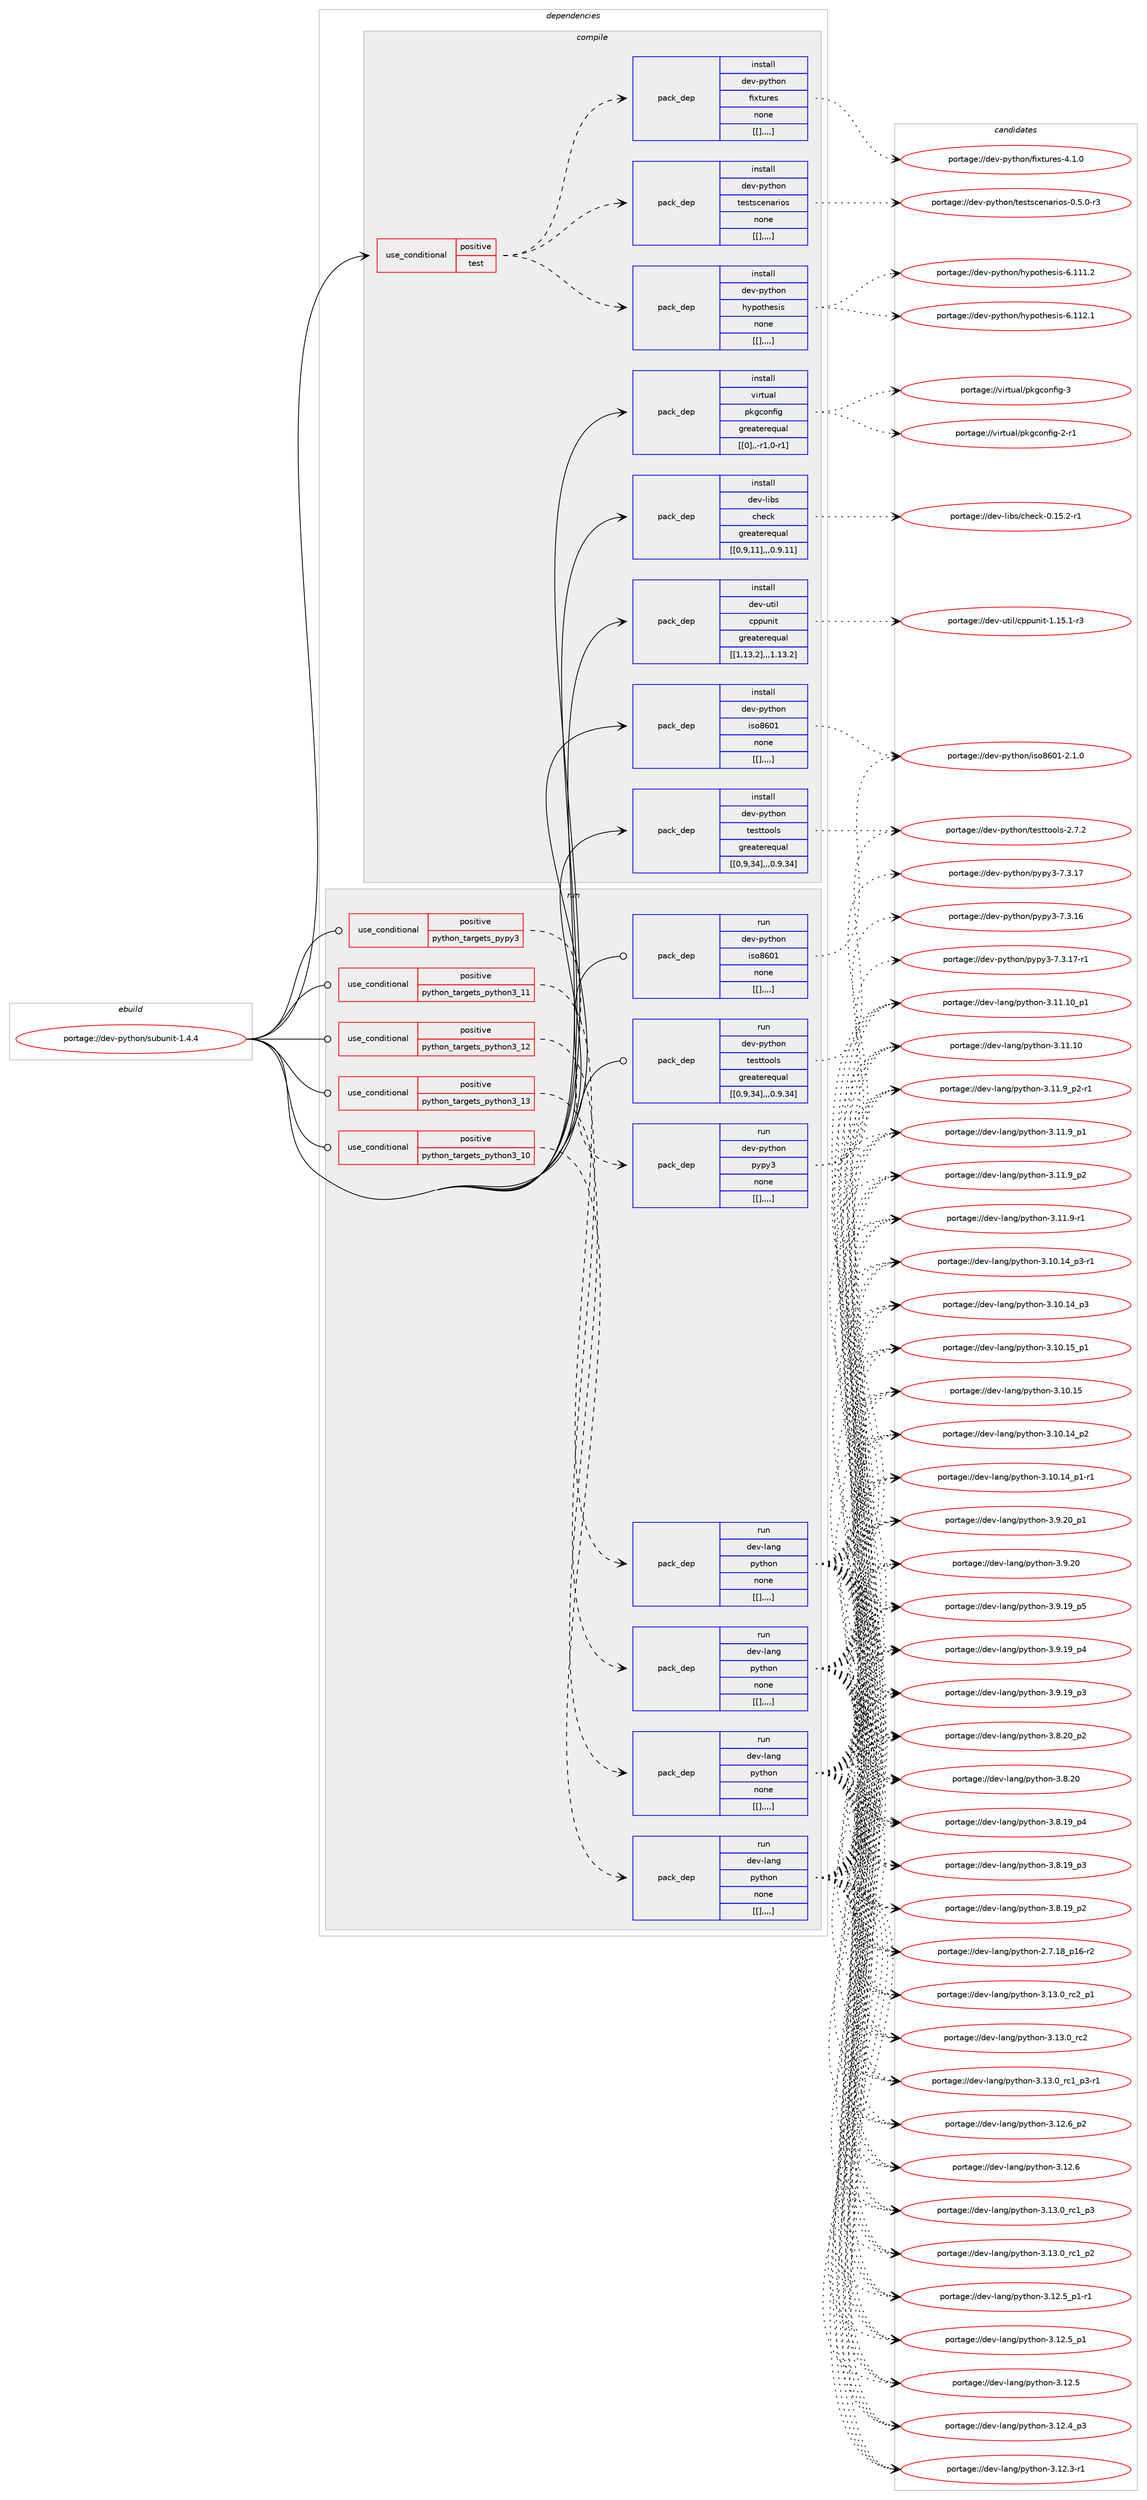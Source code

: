 digraph prolog {

# *************
# Graph options
# *************

newrank=true;
concentrate=true;
compound=true;
graph [rankdir=LR,fontname=Helvetica,fontsize=10,ranksep=1.5];#, ranksep=2.5, nodesep=0.2];
edge  [arrowhead=vee];
node  [fontname=Helvetica,fontsize=10];

# **********
# The ebuild
# **********

subgraph cluster_leftcol {
color=gray;
label=<<i>ebuild</i>>;
id [label="portage://dev-python/subunit-1.4.4", color=red, width=4, href="../dev-python/subunit-1.4.4.svg"];
}

# ****************
# The dependencies
# ****************

subgraph cluster_midcol {
color=gray;
label=<<i>dependencies</i>>;
subgraph cluster_compile {
fillcolor="#eeeeee";
style=filled;
label=<<i>compile</i>>;
subgraph cond41923 {
dependency168283 [label=<<TABLE BORDER="0" CELLBORDER="1" CELLSPACING="0" CELLPADDING="4"><TR><TD ROWSPAN="3" CELLPADDING="10">use_conditional</TD></TR><TR><TD>positive</TD></TR><TR><TD>test</TD></TR></TABLE>>, shape=none, color=red];
subgraph pack125102 {
dependency168284 [label=<<TABLE BORDER="0" CELLBORDER="1" CELLSPACING="0" CELLPADDING="4" WIDTH="220"><TR><TD ROWSPAN="6" CELLPADDING="30">pack_dep</TD></TR><TR><TD WIDTH="110">install</TD></TR><TR><TD>dev-python</TD></TR><TR><TD>fixtures</TD></TR><TR><TD>none</TD></TR><TR><TD>[[],,,,]</TD></TR></TABLE>>, shape=none, color=blue];
}
dependency168283:e -> dependency168284:w [weight=20,style="dashed",arrowhead="vee"];
subgraph pack125103 {
dependency168285 [label=<<TABLE BORDER="0" CELLBORDER="1" CELLSPACING="0" CELLPADDING="4" WIDTH="220"><TR><TD ROWSPAN="6" CELLPADDING="30">pack_dep</TD></TR><TR><TD WIDTH="110">install</TD></TR><TR><TD>dev-python</TD></TR><TR><TD>hypothesis</TD></TR><TR><TD>none</TD></TR><TR><TD>[[],,,,]</TD></TR></TABLE>>, shape=none, color=blue];
}
dependency168283:e -> dependency168285:w [weight=20,style="dashed",arrowhead="vee"];
subgraph pack125104 {
dependency168286 [label=<<TABLE BORDER="0" CELLBORDER="1" CELLSPACING="0" CELLPADDING="4" WIDTH="220"><TR><TD ROWSPAN="6" CELLPADDING="30">pack_dep</TD></TR><TR><TD WIDTH="110">install</TD></TR><TR><TD>dev-python</TD></TR><TR><TD>testscenarios</TD></TR><TR><TD>none</TD></TR><TR><TD>[[],,,,]</TD></TR></TABLE>>, shape=none, color=blue];
}
dependency168283:e -> dependency168286:w [weight=20,style="dashed",arrowhead="vee"];
}
id:e -> dependency168283:w [weight=20,style="solid",arrowhead="vee"];
subgraph pack125105 {
dependency168287 [label=<<TABLE BORDER="0" CELLBORDER="1" CELLSPACING="0" CELLPADDING="4" WIDTH="220"><TR><TD ROWSPAN="6" CELLPADDING="30">pack_dep</TD></TR><TR><TD WIDTH="110">install</TD></TR><TR><TD>dev-libs</TD></TR><TR><TD>check</TD></TR><TR><TD>greaterequal</TD></TR><TR><TD>[[0,9,11],,,0.9.11]</TD></TR></TABLE>>, shape=none, color=blue];
}
id:e -> dependency168287:w [weight=20,style="solid",arrowhead="vee"];
subgraph pack125106 {
dependency168288 [label=<<TABLE BORDER="0" CELLBORDER="1" CELLSPACING="0" CELLPADDING="4" WIDTH="220"><TR><TD ROWSPAN="6" CELLPADDING="30">pack_dep</TD></TR><TR><TD WIDTH="110">install</TD></TR><TR><TD>dev-python</TD></TR><TR><TD>iso8601</TD></TR><TR><TD>none</TD></TR><TR><TD>[[],,,,]</TD></TR></TABLE>>, shape=none, color=blue];
}
id:e -> dependency168288:w [weight=20,style="solid",arrowhead="vee"];
subgraph pack125107 {
dependency168289 [label=<<TABLE BORDER="0" CELLBORDER="1" CELLSPACING="0" CELLPADDING="4" WIDTH="220"><TR><TD ROWSPAN="6" CELLPADDING="30">pack_dep</TD></TR><TR><TD WIDTH="110">install</TD></TR><TR><TD>dev-python</TD></TR><TR><TD>testtools</TD></TR><TR><TD>greaterequal</TD></TR><TR><TD>[[0,9,34],,,0.9.34]</TD></TR></TABLE>>, shape=none, color=blue];
}
id:e -> dependency168289:w [weight=20,style="solid",arrowhead="vee"];
subgraph pack125108 {
dependency168290 [label=<<TABLE BORDER="0" CELLBORDER="1" CELLSPACING="0" CELLPADDING="4" WIDTH="220"><TR><TD ROWSPAN="6" CELLPADDING="30">pack_dep</TD></TR><TR><TD WIDTH="110">install</TD></TR><TR><TD>dev-util</TD></TR><TR><TD>cppunit</TD></TR><TR><TD>greaterequal</TD></TR><TR><TD>[[1,13,2],,,1.13.2]</TD></TR></TABLE>>, shape=none, color=blue];
}
id:e -> dependency168290:w [weight=20,style="solid",arrowhead="vee"];
subgraph pack125109 {
dependency168291 [label=<<TABLE BORDER="0" CELLBORDER="1" CELLSPACING="0" CELLPADDING="4" WIDTH="220"><TR><TD ROWSPAN="6" CELLPADDING="30">pack_dep</TD></TR><TR><TD WIDTH="110">install</TD></TR><TR><TD>virtual</TD></TR><TR><TD>pkgconfig</TD></TR><TR><TD>greaterequal</TD></TR><TR><TD>[[0],,-r1,0-r1]</TD></TR></TABLE>>, shape=none, color=blue];
}
id:e -> dependency168291:w [weight=20,style="solid",arrowhead="vee"];
}
subgraph cluster_compileandrun {
fillcolor="#eeeeee";
style=filled;
label=<<i>compile and run</i>>;
}
subgraph cluster_run {
fillcolor="#eeeeee";
style=filled;
label=<<i>run</i>>;
subgraph cond41924 {
dependency168292 [label=<<TABLE BORDER="0" CELLBORDER="1" CELLSPACING="0" CELLPADDING="4"><TR><TD ROWSPAN="3" CELLPADDING="10">use_conditional</TD></TR><TR><TD>positive</TD></TR><TR><TD>python_targets_pypy3</TD></TR></TABLE>>, shape=none, color=red];
subgraph pack125110 {
dependency168293 [label=<<TABLE BORDER="0" CELLBORDER="1" CELLSPACING="0" CELLPADDING="4" WIDTH="220"><TR><TD ROWSPAN="6" CELLPADDING="30">pack_dep</TD></TR><TR><TD WIDTH="110">run</TD></TR><TR><TD>dev-python</TD></TR><TR><TD>pypy3</TD></TR><TR><TD>none</TD></TR><TR><TD>[[],,,,]</TD></TR></TABLE>>, shape=none, color=blue];
}
dependency168292:e -> dependency168293:w [weight=20,style="dashed",arrowhead="vee"];
}
id:e -> dependency168292:w [weight=20,style="solid",arrowhead="odot"];
subgraph cond41925 {
dependency168294 [label=<<TABLE BORDER="0" CELLBORDER="1" CELLSPACING="0" CELLPADDING="4"><TR><TD ROWSPAN="3" CELLPADDING="10">use_conditional</TD></TR><TR><TD>positive</TD></TR><TR><TD>python_targets_python3_10</TD></TR></TABLE>>, shape=none, color=red];
subgraph pack125111 {
dependency168295 [label=<<TABLE BORDER="0" CELLBORDER="1" CELLSPACING="0" CELLPADDING="4" WIDTH="220"><TR><TD ROWSPAN="6" CELLPADDING="30">pack_dep</TD></TR><TR><TD WIDTH="110">run</TD></TR><TR><TD>dev-lang</TD></TR><TR><TD>python</TD></TR><TR><TD>none</TD></TR><TR><TD>[[],,,,]</TD></TR></TABLE>>, shape=none, color=blue];
}
dependency168294:e -> dependency168295:w [weight=20,style="dashed",arrowhead="vee"];
}
id:e -> dependency168294:w [weight=20,style="solid",arrowhead="odot"];
subgraph cond41926 {
dependency168296 [label=<<TABLE BORDER="0" CELLBORDER="1" CELLSPACING="0" CELLPADDING="4"><TR><TD ROWSPAN="3" CELLPADDING="10">use_conditional</TD></TR><TR><TD>positive</TD></TR><TR><TD>python_targets_python3_11</TD></TR></TABLE>>, shape=none, color=red];
subgraph pack125112 {
dependency168297 [label=<<TABLE BORDER="0" CELLBORDER="1" CELLSPACING="0" CELLPADDING="4" WIDTH="220"><TR><TD ROWSPAN="6" CELLPADDING="30">pack_dep</TD></TR><TR><TD WIDTH="110">run</TD></TR><TR><TD>dev-lang</TD></TR><TR><TD>python</TD></TR><TR><TD>none</TD></TR><TR><TD>[[],,,,]</TD></TR></TABLE>>, shape=none, color=blue];
}
dependency168296:e -> dependency168297:w [weight=20,style="dashed",arrowhead="vee"];
}
id:e -> dependency168296:w [weight=20,style="solid",arrowhead="odot"];
subgraph cond41927 {
dependency168298 [label=<<TABLE BORDER="0" CELLBORDER="1" CELLSPACING="0" CELLPADDING="4"><TR><TD ROWSPAN="3" CELLPADDING="10">use_conditional</TD></TR><TR><TD>positive</TD></TR><TR><TD>python_targets_python3_12</TD></TR></TABLE>>, shape=none, color=red];
subgraph pack125113 {
dependency168299 [label=<<TABLE BORDER="0" CELLBORDER="1" CELLSPACING="0" CELLPADDING="4" WIDTH="220"><TR><TD ROWSPAN="6" CELLPADDING="30">pack_dep</TD></TR><TR><TD WIDTH="110">run</TD></TR><TR><TD>dev-lang</TD></TR><TR><TD>python</TD></TR><TR><TD>none</TD></TR><TR><TD>[[],,,,]</TD></TR></TABLE>>, shape=none, color=blue];
}
dependency168298:e -> dependency168299:w [weight=20,style="dashed",arrowhead="vee"];
}
id:e -> dependency168298:w [weight=20,style="solid",arrowhead="odot"];
subgraph cond41928 {
dependency168300 [label=<<TABLE BORDER="0" CELLBORDER="1" CELLSPACING="0" CELLPADDING="4"><TR><TD ROWSPAN="3" CELLPADDING="10">use_conditional</TD></TR><TR><TD>positive</TD></TR><TR><TD>python_targets_python3_13</TD></TR></TABLE>>, shape=none, color=red];
subgraph pack125114 {
dependency168301 [label=<<TABLE BORDER="0" CELLBORDER="1" CELLSPACING="0" CELLPADDING="4" WIDTH="220"><TR><TD ROWSPAN="6" CELLPADDING="30">pack_dep</TD></TR><TR><TD WIDTH="110">run</TD></TR><TR><TD>dev-lang</TD></TR><TR><TD>python</TD></TR><TR><TD>none</TD></TR><TR><TD>[[],,,,]</TD></TR></TABLE>>, shape=none, color=blue];
}
dependency168300:e -> dependency168301:w [weight=20,style="dashed",arrowhead="vee"];
}
id:e -> dependency168300:w [weight=20,style="solid",arrowhead="odot"];
subgraph pack125115 {
dependency168302 [label=<<TABLE BORDER="0" CELLBORDER="1" CELLSPACING="0" CELLPADDING="4" WIDTH="220"><TR><TD ROWSPAN="6" CELLPADDING="30">pack_dep</TD></TR><TR><TD WIDTH="110">run</TD></TR><TR><TD>dev-python</TD></TR><TR><TD>iso8601</TD></TR><TR><TD>none</TD></TR><TR><TD>[[],,,,]</TD></TR></TABLE>>, shape=none, color=blue];
}
id:e -> dependency168302:w [weight=20,style="solid",arrowhead="odot"];
subgraph pack125116 {
dependency168303 [label=<<TABLE BORDER="0" CELLBORDER="1" CELLSPACING="0" CELLPADDING="4" WIDTH="220"><TR><TD ROWSPAN="6" CELLPADDING="30">pack_dep</TD></TR><TR><TD WIDTH="110">run</TD></TR><TR><TD>dev-python</TD></TR><TR><TD>testtools</TD></TR><TR><TD>greaterequal</TD></TR><TR><TD>[[0,9,34],,,0.9.34]</TD></TR></TABLE>>, shape=none, color=blue];
}
id:e -> dependency168303:w [weight=20,style="solid",arrowhead="odot"];
}
}

# **************
# The candidates
# **************

subgraph cluster_choices {
rank=same;
color=gray;
label=<<i>candidates</i>>;

subgraph choice125102 {
color=black;
nodesep=1;
choice1001011184511212111610411111047102105120116117114101115455246494648 [label="portage://dev-python/fixtures-4.1.0", color=red, width=4,href="../dev-python/fixtures-4.1.0.svg"];
dependency168284:e -> choice1001011184511212111610411111047102105120116117114101115455246494648:w [style=dotted,weight="100"];
}
subgraph choice125103 {
color=black;
nodesep=1;
choice10010111845112121116104111110471041211121111161041011151051154554464949504649 [label="portage://dev-python/hypothesis-6.112.1", color=red, width=4,href="../dev-python/hypothesis-6.112.1.svg"];
choice10010111845112121116104111110471041211121111161041011151051154554464949494650 [label="portage://dev-python/hypothesis-6.111.2", color=red, width=4,href="../dev-python/hypothesis-6.111.2.svg"];
dependency168285:e -> choice10010111845112121116104111110471041211121111161041011151051154554464949504649:w [style=dotted,weight="100"];
dependency168285:e -> choice10010111845112121116104111110471041211121111161041011151051154554464949494650:w [style=dotted,weight="100"];
}
subgraph choice125104 {
color=black;
nodesep=1;
choice100101118451121211161041111104711610111511611599101110971141051111154548465346484511451 [label="portage://dev-python/testscenarios-0.5.0-r3", color=red, width=4,href="../dev-python/testscenarios-0.5.0-r3.svg"];
dependency168286:e -> choice100101118451121211161041111104711610111511611599101110971141051111154548465346484511451:w [style=dotted,weight="100"];
}
subgraph choice125105 {
color=black;
nodesep=1;
choice1001011184510810598115479910410199107454846495346504511449 [label="portage://dev-libs/check-0.15.2-r1", color=red, width=4,href="../dev-libs/check-0.15.2-r1.svg"];
dependency168287:e -> choice1001011184510810598115479910410199107454846495346504511449:w [style=dotted,weight="100"];
}
subgraph choice125106 {
color=black;
nodesep=1;
choice100101118451121211161041111104710511511156544849455046494648 [label="portage://dev-python/iso8601-2.1.0", color=red, width=4,href="../dev-python/iso8601-2.1.0.svg"];
dependency168288:e -> choice100101118451121211161041111104710511511156544849455046494648:w [style=dotted,weight="100"];
}
subgraph choice125107 {
color=black;
nodesep=1;
choice1001011184511212111610411111047116101115116116111111108115455046554650 [label="portage://dev-python/testtools-2.7.2", color=red, width=4,href="../dev-python/testtools-2.7.2.svg"];
dependency168289:e -> choice1001011184511212111610411111047116101115116116111111108115455046554650:w [style=dotted,weight="100"];
}
subgraph choice125108 {
color=black;
nodesep=1;
choice100101118451171161051084799112112117110105116454946495346494511451 [label="portage://dev-util/cppunit-1.15.1-r3", color=red, width=4,href="../dev-util/cppunit-1.15.1-r3.svg"];
dependency168290:e -> choice100101118451171161051084799112112117110105116454946495346494511451:w [style=dotted,weight="100"];
}
subgraph choice125109 {
color=black;
nodesep=1;
choice1181051141161179710847112107103991111101021051034551 [label="portage://virtual/pkgconfig-3", color=red, width=4,href="../virtual/pkgconfig-3.svg"];
choice11810511411611797108471121071039911111010210510345504511449 [label="portage://virtual/pkgconfig-2-r1", color=red, width=4,href="../virtual/pkgconfig-2-r1.svg"];
dependency168291:e -> choice1181051141161179710847112107103991111101021051034551:w [style=dotted,weight="100"];
dependency168291:e -> choice11810511411611797108471121071039911111010210510345504511449:w [style=dotted,weight="100"];
}
subgraph choice125110 {
color=black;
nodesep=1;
choice100101118451121211161041111104711212111212151455546514649554511449 [label="portage://dev-python/pypy3-7.3.17-r1", color=red, width=4,href="../dev-python/pypy3-7.3.17-r1.svg"];
choice10010111845112121116104111110471121211121215145554651464955 [label="portage://dev-python/pypy3-7.3.17", color=red, width=4,href="../dev-python/pypy3-7.3.17.svg"];
choice10010111845112121116104111110471121211121215145554651464954 [label="portage://dev-python/pypy3-7.3.16", color=red, width=4,href="../dev-python/pypy3-7.3.16.svg"];
dependency168293:e -> choice100101118451121211161041111104711212111212151455546514649554511449:w [style=dotted,weight="100"];
dependency168293:e -> choice10010111845112121116104111110471121211121215145554651464955:w [style=dotted,weight="100"];
dependency168293:e -> choice10010111845112121116104111110471121211121215145554651464954:w [style=dotted,weight="100"];
}
subgraph choice125111 {
color=black;
nodesep=1;
choice100101118451089711010347112121116104111110455146495146489511499509511249 [label="portage://dev-lang/python-3.13.0_rc2_p1", color=red, width=4,href="../dev-lang/python-3.13.0_rc2_p1.svg"];
choice10010111845108971101034711212111610411111045514649514648951149950 [label="portage://dev-lang/python-3.13.0_rc2", color=red, width=4,href="../dev-lang/python-3.13.0_rc2.svg"];
choice1001011184510897110103471121211161041111104551464951464895114994995112514511449 [label="portage://dev-lang/python-3.13.0_rc1_p3-r1", color=red, width=4,href="../dev-lang/python-3.13.0_rc1_p3-r1.svg"];
choice100101118451089711010347112121116104111110455146495146489511499499511251 [label="portage://dev-lang/python-3.13.0_rc1_p3", color=red, width=4,href="../dev-lang/python-3.13.0_rc1_p3.svg"];
choice100101118451089711010347112121116104111110455146495146489511499499511250 [label="portage://dev-lang/python-3.13.0_rc1_p2", color=red, width=4,href="../dev-lang/python-3.13.0_rc1_p2.svg"];
choice100101118451089711010347112121116104111110455146495046549511250 [label="portage://dev-lang/python-3.12.6_p2", color=red, width=4,href="../dev-lang/python-3.12.6_p2.svg"];
choice10010111845108971101034711212111610411111045514649504654 [label="portage://dev-lang/python-3.12.6", color=red, width=4,href="../dev-lang/python-3.12.6.svg"];
choice1001011184510897110103471121211161041111104551464950465395112494511449 [label="portage://dev-lang/python-3.12.5_p1-r1", color=red, width=4,href="../dev-lang/python-3.12.5_p1-r1.svg"];
choice100101118451089711010347112121116104111110455146495046539511249 [label="portage://dev-lang/python-3.12.5_p1", color=red, width=4,href="../dev-lang/python-3.12.5_p1.svg"];
choice10010111845108971101034711212111610411111045514649504653 [label="portage://dev-lang/python-3.12.5", color=red, width=4,href="../dev-lang/python-3.12.5.svg"];
choice100101118451089711010347112121116104111110455146495046529511251 [label="portage://dev-lang/python-3.12.4_p3", color=red, width=4,href="../dev-lang/python-3.12.4_p3.svg"];
choice100101118451089711010347112121116104111110455146495046514511449 [label="portage://dev-lang/python-3.12.3-r1", color=red, width=4,href="../dev-lang/python-3.12.3-r1.svg"];
choice10010111845108971101034711212111610411111045514649494649489511249 [label="portage://dev-lang/python-3.11.10_p1", color=red, width=4,href="../dev-lang/python-3.11.10_p1.svg"];
choice1001011184510897110103471121211161041111104551464949464948 [label="portage://dev-lang/python-3.11.10", color=red, width=4,href="../dev-lang/python-3.11.10.svg"];
choice1001011184510897110103471121211161041111104551464949465795112504511449 [label="portage://dev-lang/python-3.11.9_p2-r1", color=red, width=4,href="../dev-lang/python-3.11.9_p2-r1.svg"];
choice100101118451089711010347112121116104111110455146494946579511250 [label="portage://dev-lang/python-3.11.9_p2", color=red, width=4,href="../dev-lang/python-3.11.9_p2.svg"];
choice100101118451089711010347112121116104111110455146494946579511249 [label="portage://dev-lang/python-3.11.9_p1", color=red, width=4,href="../dev-lang/python-3.11.9_p1.svg"];
choice100101118451089711010347112121116104111110455146494946574511449 [label="portage://dev-lang/python-3.11.9-r1", color=red, width=4,href="../dev-lang/python-3.11.9-r1.svg"];
choice10010111845108971101034711212111610411111045514649484649539511249 [label="portage://dev-lang/python-3.10.15_p1", color=red, width=4,href="../dev-lang/python-3.10.15_p1.svg"];
choice1001011184510897110103471121211161041111104551464948464953 [label="portage://dev-lang/python-3.10.15", color=red, width=4,href="../dev-lang/python-3.10.15.svg"];
choice100101118451089711010347112121116104111110455146494846495295112514511449 [label="portage://dev-lang/python-3.10.14_p3-r1", color=red, width=4,href="../dev-lang/python-3.10.14_p3-r1.svg"];
choice10010111845108971101034711212111610411111045514649484649529511251 [label="portage://dev-lang/python-3.10.14_p3", color=red, width=4,href="../dev-lang/python-3.10.14_p3.svg"];
choice10010111845108971101034711212111610411111045514649484649529511250 [label="portage://dev-lang/python-3.10.14_p2", color=red, width=4,href="../dev-lang/python-3.10.14_p2.svg"];
choice100101118451089711010347112121116104111110455146494846495295112494511449 [label="portage://dev-lang/python-3.10.14_p1-r1", color=red, width=4,href="../dev-lang/python-3.10.14_p1-r1.svg"];
choice100101118451089711010347112121116104111110455146574650489511249 [label="portage://dev-lang/python-3.9.20_p1", color=red, width=4,href="../dev-lang/python-3.9.20_p1.svg"];
choice10010111845108971101034711212111610411111045514657465048 [label="portage://dev-lang/python-3.9.20", color=red, width=4,href="../dev-lang/python-3.9.20.svg"];
choice100101118451089711010347112121116104111110455146574649579511253 [label="portage://dev-lang/python-3.9.19_p5", color=red, width=4,href="../dev-lang/python-3.9.19_p5.svg"];
choice100101118451089711010347112121116104111110455146574649579511252 [label="portage://dev-lang/python-3.9.19_p4", color=red, width=4,href="../dev-lang/python-3.9.19_p4.svg"];
choice100101118451089711010347112121116104111110455146574649579511251 [label="portage://dev-lang/python-3.9.19_p3", color=red, width=4,href="../dev-lang/python-3.9.19_p3.svg"];
choice100101118451089711010347112121116104111110455146564650489511250 [label="portage://dev-lang/python-3.8.20_p2", color=red, width=4,href="../dev-lang/python-3.8.20_p2.svg"];
choice10010111845108971101034711212111610411111045514656465048 [label="portage://dev-lang/python-3.8.20", color=red, width=4,href="../dev-lang/python-3.8.20.svg"];
choice100101118451089711010347112121116104111110455146564649579511252 [label="portage://dev-lang/python-3.8.19_p4", color=red, width=4,href="../dev-lang/python-3.8.19_p4.svg"];
choice100101118451089711010347112121116104111110455146564649579511251 [label="portage://dev-lang/python-3.8.19_p3", color=red, width=4,href="../dev-lang/python-3.8.19_p3.svg"];
choice100101118451089711010347112121116104111110455146564649579511250 [label="portage://dev-lang/python-3.8.19_p2", color=red, width=4,href="../dev-lang/python-3.8.19_p2.svg"];
choice100101118451089711010347112121116104111110455046554649569511249544511450 [label="portage://dev-lang/python-2.7.18_p16-r2", color=red, width=4,href="../dev-lang/python-2.7.18_p16-r2.svg"];
dependency168295:e -> choice100101118451089711010347112121116104111110455146495146489511499509511249:w [style=dotted,weight="100"];
dependency168295:e -> choice10010111845108971101034711212111610411111045514649514648951149950:w [style=dotted,weight="100"];
dependency168295:e -> choice1001011184510897110103471121211161041111104551464951464895114994995112514511449:w [style=dotted,weight="100"];
dependency168295:e -> choice100101118451089711010347112121116104111110455146495146489511499499511251:w [style=dotted,weight="100"];
dependency168295:e -> choice100101118451089711010347112121116104111110455146495146489511499499511250:w [style=dotted,weight="100"];
dependency168295:e -> choice100101118451089711010347112121116104111110455146495046549511250:w [style=dotted,weight="100"];
dependency168295:e -> choice10010111845108971101034711212111610411111045514649504654:w [style=dotted,weight="100"];
dependency168295:e -> choice1001011184510897110103471121211161041111104551464950465395112494511449:w [style=dotted,weight="100"];
dependency168295:e -> choice100101118451089711010347112121116104111110455146495046539511249:w [style=dotted,weight="100"];
dependency168295:e -> choice10010111845108971101034711212111610411111045514649504653:w [style=dotted,weight="100"];
dependency168295:e -> choice100101118451089711010347112121116104111110455146495046529511251:w [style=dotted,weight="100"];
dependency168295:e -> choice100101118451089711010347112121116104111110455146495046514511449:w [style=dotted,weight="100"];
dependency168295:e -> choice10010111845108971101034711212111610411111045514649494649489511249:w [style=dotted,weight="100"];
dependency168295:e -> choice1001011184510897110103471121211161041111104551464949464948:w [style=dotted,weight="100"];
dependency168295:e -> choice1001011184510897110103471121211161041111104551464949465795112504511449:w [style=dotted,weight="100"];
dependency168295:e -> choice100101118451089711010347112121116104111110455146494946579511250:w [style=dotted,weight="100"];
dependency168295:e -> choice100101118451089711010347112121116104111110455146494946579511249:w [style=dotted,weight="100"];
dependency168295:e -> choice100101118451089711010347112121116104111110455146494946574511449:w [style=dotted,weight="100"];
dependency168295:e -> choice10010111845108971101034711212111610411111045514649484649539511249:w [style=dotted,weight="100"];
dependency168295:e -> choice1001011184510897110103471121211161041111104551464948464953:w [style=dotted,weight="100"];
dependency168295:e -> choice100101118451089711010347112121116104111110455146494846495295112514511449:w [style=dotted,weight="100"];
dependency168295:e -> choice10010111845108971101034711212111610411111045514649484649529511251:w [style=dotted,weight="100"];
dependency168295:e -> choice10010111845108971101034711212111610411111045514649484649529511250:w [style=dotted,weight="100"];
dependency168295:e -> choice100101118451089711010347112121116104111110455146494846495295112494511449:w [style=dotted,weight="100"];
dependency168295:e -> choice100101118451089711010347112121116104111110455146574650489511249:w [style=dotted,weight="100"];
dependency168295:e -> choice10010111845108971101034711212111610411111045514657465048:w [style=dotted,weight="100"];
dependency168295:e -> choice100101118451089711010347112121116104111110455146574649579511253:w [style=dotted,weight="100"];
dependency168295:e -> choice100101118451089711010347112121116104111110455146574649579511252:w [style=dotted,weight="100"];
dependency168295:e -> choice100101118451089711010347112121116104111110455146574649579511251:w [style=dotted,weight="100"];
dependency168295:e -> choice100101118451089711010347112121116104111110455146564650489511250:w [style=dotted,weight="100"];
dependency168295:e -> choice10010111845108971101034711212111610411111045514656465048:w [style=dotted,weight="100"];
dependency168295:e -> choice100101118451089711010347112121116104111110455146564649579511252:w [style=dotted,weight="100"];
dependency168295:e -> choice100101118451089711010347112121116104111110455146564649579511251:w [style=dotted,weight="100"];
dependency168295:e -> choice100101118451089711010347112121116104111110455146564649579511250:w [style=dotted,weight="100"];
dependency168295:e -> choice100101118451089711010347112121116104111110455046554649569511249544511450:w [style=dotted,weight="100"];
}
subgraph choice125112 {
color=black;
nodesep=1;
choice100101118451089711010347112121116104111110455146495146489511499509511249 [label="portage://dev-lang/python-3.13.0_rc2_p1", color=red, width=4,href="../dev-lang/python-3.13.0_rc2_p1.svg"];
choice10010111845108971101034711212111610411111045514649514648951149950 [label="portage://dev-lang/python-3.13.0_rc2", color=red, width=4,href="../dev-lang/python-3.13.0_rc2.svg"];
choice1001011184510897110103471121211161041111104551464951464895114994995112514511449 [label="portage://dev-lang/python-3.13.0_rc1_p3-r1", color=red, width=4,href="../dev-lang/python-3.13.0_rc1_p3-r1.svg"];
choice100101118451089711010347112121116104111110455146495146489511499499511251 [label="portage://dev-lang/python-3.13.0_rc1_p3", color=red, width=4,href="../dev-lang/python-3.13.0_rc1_p3.svg"];
choice100101118451089711010347112121116104111110455146495146489511499499511250 [label="portage://dev-lang/python-3.13.0_rc1_p2", color=red, width=4,href="../dev-lang/python-3.13.0_rc1_p2.svg"];
choice100101118451089711010347112121116104111110455146495046549511250 [label="portage://dev-lang/python-3.12.6_p2", color=red, width=4,href="../dev-lang/python-3.12.6_p2.svg"];
choice10010111845108971101034711212111610411111045514649504654 [label="portage://dev-lang/python-3.12.6", color=red, width=4,href="../dev-lang/python-3.12.6.svg"];
choice1001011184510897110103471121211161041111104551464950465395112494511449 [label="portage://dev-lang/python-3.12.5_p1-r1", color=red, width=4,href="../dev-lang/python-3.12.5_p1-r1.svg"];
choice100101118451089711010347112121116104111110455146495046539511249 [label="portage://dev-lang/python-3.12.5_p1", color=red, width=4,href="../dev-lang/python-3.12.5_p1.svg"];
choice10010111845108971101034711212111610411111045514649504653 [label="portage://dev-lang/python-3.12.5", color=red, width=4,href="../dev-lang/python-3.12.5.svg"];
choice100101118451089711010347112121116104111110455146495046529511251 [label="portage://dev-lang/python-3.12.4_p3", color=red, width=4,href="../dev-lang/python-3.12.4_p3.svg"];
choice100101118451089711010347112121116104111110455146495046514511449 [label="portage://dev-lang/python-3.12.3-r1", color=red, width=4,href="../dev-lang/python-3.12.3-r1.svg"];
choice10010111845108971101034711212111610411111045514649494649489511249 [label="portage://dev-lang/python-3.11.10_p1", color=red, width=4,href="../dev-lang/python-3.11.10_p1.svg"];
choice1001011184510897110103471121211161041111104551464949464948 [label="portage://dev-lang/python-3.11.10", color=red, width=4,href="../dev-lang/python-3.11.10.svg"];
choice1001011184510897110103471121211161041111104551464949465795112504511449 [label="portage://dev-lang/python-3.11.9_p2-r1", color=red, width=4,href="../dev-lang/python-3.11.9_p2-r1.svg"];
choice100101118451089711010347112121116104111110455146494946579511250 [label="portage://dev-lang/python-3.11.9_p2", color=red, width=4,href="../dev-lang/python-3.11.9_p2.svg"];
choice100101118451089711010347112121116104111110455146494946579511249 [label="portage://dev-lang/python-3.11.9_p1", color=red, width=4,href="../dev-lang/python-3.11.9_p1.svg"];
choice100101118451089711010347112121116104111110455146494946574511449 [label="portage://dev-lang/python-3.11.9-r1", color=red, width=4,href="../dev-lang/python-3.11.9-r1.svg"];
choice10010111845108971101034711212111610411111045514649484649539511249 [label="portage://dev-lang/python-3.10.15_p1", color=red, width=4,href="../dev-lang/python-3.10.15_p1.svg"];
choice1001011184510897110103471121211161041111104551464948464953 [label="portage://dev-lang/python-3.10.15", color=red, width=4,href="../dev-lang/python-3.10.15.svg"];
choice100101118451089711010347112121116104111110455146494846495295112514511449 [label="portage://dev-lang/python-3.10.14_p3-r1", color=red, width=4,href="../dev-lang/python-3.10.14_p3-r1.svg"];
choice10010111845108971101034711212111610411111045514649484649529511251 [label="portage://dev-lang/python-3.10.14_p3", color=red, width=4,href="../dev-lang/python-3.10.14_p3.svg"];
choice10010111845108971101034711212111610411111045514649484649529511250 [label="portage://dev-lang/python-3.10.14_p2", color=red, width=4,href="../dev-lang/python-3.10.14_p2.svg"];
choice100101118451089711010347112121116104111110455146494846495295112494511449 [label="portage://dev-lang/python-3.10.14_p1-r1", color=red, width=4,href="../dev-lang/python-3.10.14_p1-r1.svg"];
choice100101118451089711010347112121116104111110455146574650489511249 [label="portage://dev-lang/python-3.9.20_p1", color=red, width=4,href="../dev-lang/python-3.9.20_p1.svg"];
choice10010111845108971101034711212111610411111045514657465048 [label="portage://dev-lang/python-3.9.20", color=red, width=4,href="../dev-lang/python-3.9.20.svg"];
choice100101118451089711010347112121116104111110455146574649579511253 [label="portage://dev-lang/python-3.9.19_p5", color=red, width=4,href="../dev-lang/python-3.9.19_p5.svg"];
choice100101118451089711010347112121116104111110455146574649579511252 [label="portage://dev-lang/python-3.9.19_p4", color=red, width=4,href="../dev-lang/python-3.9.19_p4.svg"];
choice100101118451089711010347112121116104111110455146574649579511251 [label="portage://dev-lang/python-3.9.19_p3", color=red, width=4,href="../dev-lang/python-3.9.19_p3.svg"];
choice100101118451089711010347112121116104111110455146564650489511250 [label="portage://dev-lang/python-3.8.20_p2", color=red, width=4,href="../dev-lang/python-3.8.20_p2.svg"];
choice10010111845108971101034711212111610411111045514656465048 [label="portage://dev-lang/python-3.8.20", color=red, width=4,href="../dev-lang/python-3.8.20.svg"];
choice100101118451089711010347112121116104111110455146564649579511252 [label="portage://dev-lang/python-3.8.19_p4", color=red, width=4,href="../dev-lang/python-3.8.19_p4.svg"];
choice100101118451089711010347112121116104111110455146564649579511251 [label="portage://dev-lang/python-3.8.19_p3", color=red, width=4,href="../dev-lang/python-3.8.19_p3.svg"];
choice100101118451089711010347112121116104111110455146564649579511250 [label="portage://dev-lang/python-3.8.19_p2", color=red, width=4,href="../dev-lang/python-3.8.19_p2.svg"];
choice100101118451089711010347112121116104111110455046554649569511249544511450 [label="portage://dev-lang/python-2.7.18_p16-r2", color=red, width=4,href="../dev-lang/python-2.7.18_p16-r2.svg"];
dependency168297:e -> choice100101118451089711010347112121116104111110455146495146489511499509511249:w [style=dotted,weight="100"];
dependency168297:e -> choice10010111845108971101034711212111610411111045514649514648951149950:w [style=dotted,weight="100"];
dependency168297:e -> choice1001011184510897110103471121211161041111104551464951464895114994995112514511449:w [style=dotted,weight="100"];
dependency168297:e -> choice100101118451089711010347112121116104111110455146495146489511499499511251:w [style=dotted,weight="100"];
dependency168297:e -> choice100101118451089711010347112121116104111110455146495146489511499499511250:w [style=dotted,weight="100"];
dependency168297:e -> choice100101118451089711010347112121116104111110455146495046549511250:w [style=dotted,weight="100"];
dependency168297:e -> choice10010111845108971101034711212111610411111045514649504654:w [style=dotted,weight="100"];
dependency168297:e -> choice1001011184510897110103471121211161041111104551464950465395112494511449:w [style=dotted,weight="100"];
dependency168297:e -> choice100101118451089711010347112121116104111110455146495046539511249:w [style=dotted,weight="100"];
dependency168297:e -> choice10010111845108971101034711212111610411111045514649504653:w [style=dotted,weight="100"];
dependency168297:e -> choice100101118451089711010347112121116104111110455146495046529511251:w [style=dotted,weight="100"];
dependency168297:e -> choice100101118451089711010347112121116104111110455146495046514511449:w [style=dotted,weight="100"];
dependency168297:e -> choice10010111845108971101034711212111610411111045514649494649489511249:w [style=dotted,weight="100"];
dependency168297:e -> choice1001011184510897110103471121211161041111104551464949464948:w [style=dotted,weight="100"];
dependency168297:e -> choice1001011184510897110103471121211161041111104551464949465795112504511449:w [style=dotted,weight="100"];
dependency168297:e -> choice100101118451089711010347112121116104111110455146494946579511250:w [style=dotted,weight="100"];
dependency168297:e -> choice100101118451089711010347112121116104111110455146494946579511249:w [style=dotted,weight="100"];
dependency168297:e -> choice100101118451089711010347112121116104111110455146494946574511449:w [style=dotted,weight="100"];
dependency168297:e -> choice10010111845108971101034711212111610411111045514649484649539511249:w [style=dotted,weight="100"];
dependency168297:e -> choice1001011184510897110103471121211161041111104551464948464953:w [style=dotted,weight="100"];
dependency168297:e -> choice100101118451089711010347112121116104111110455146494846495295112514511449:w [style=dotted,weight="100"];
dependency168297:e -> choice10010111845108971101034711212111610411111045514649484649529511251:w [style=dotted,weight="100"];
dependency168297:e -> choice10010111845108971101034711212111610411111045514649484649529511250:w [style=dotted,weight="100"];
dependency168297:e -> choice100101118451089711010347112121116104111110455146494846495295112494511449:w [style=dotted,weight="100"];
dependency168297:e -> choice100101118451089711010347112121116104111110455146574650489511249:w [style=dotted,weight="100"];
dependency168297:e -> choice10010111845108971101034711212111610411111045514657465048:w [style=dotted,weight="100"];
dependency168297:e -> choice100101118451089711010347112121116104111110455146574649579511253:w [style=dotted,weight="100"];
dependency168297:e -> choice100101118451089711010347112121116104111110455146574649579511252:w [style=dotted,weight="100"];
dependency168297:e -> choice100101118451089711010347112121116104111110455146574649579511251:w [style=dotted,weight="100"];
dependency168297:e -> choice100101118451089711010347112121116104111110455146564650489511250:w [style=dotted,weight="100"];
dependency168297:e -> choice10010111845108971101034711212111610411111045514656465048:w [style=dotted,weight="100"];
dependency168297:e -> choice100101118451089711010347112121116104111110455146564649579511252:w [style=dotted,weight="100"];
dependency168297:e -> choice100101118451089711010347112121116104111110455146564649579511251:w [style=dotted,weight="100"];
dependency168297:e -> choice100101118451089711010347112121116104111110455146564649579511250:w [style=dotted,weight="100"];
dependency168297:e -> choice100101118451089711010347112121116104111110455046554649569511249544511450:w [style=dotted,weight="100"];
}
subgraph choice125113 {
color=black;
nodesep=1;
choice100101118451089711010347112121116104111110455146495146489511499509511249 [label="portage://dev-lang/python-3.13.0_rc2_p1", color=red, width=4,href="../dev-lang/python-3.13.0_rc2_p1.svg"];
choice10010111845108971101034711212111610411111045514649514648951149950 [label="portage://dev-lang/python-3.13.0_rc2", color=red, width=4,href="../dev-lang/python-3.13.0_rc2.svg"];
choice1001011184510897110103471121211161041111104551464951464895114994995112514511449 [label="portage://dev-lang/python-3.13.0_rc1_p3-r1", color=red, width=4,href="../dev-lang/python-3.13.0_rc1_p3-r1.svg"];
choice100101118451089711010347112121116104111110455146495146489511499499511251 [label="portage://dev-lang/python-3.13.0_rc1_p3", color=red, width=4,href="../dev-lang/python-3.13.0_rc1_p3.svg"];
choice100101118451089711010347112121116104111110455146495146489511499499511250 [label="portage://dev-lang/python-3.13.0_rc1_p2", color=red, width=4,href="../dev-lang/python-3.13.0_rc1_p2.svg"];
choice100101118451089711010347112121116104111110455146495046549511250 [label="portage://dev-lang/python-3.12.6_p2", color=red, width=4,href="../dev-lang/python-3.12.6_p2.svg"];
choice10010111845108971101034711212111610411111045514649504654 [label="portage://dev-lang/python-3.12.6", color=red, width=4,href="../dev-lang/python-3.12.6.svg"];
choice1001011184510897110103471121211161041111104551464950465395112494511449 [label="portage://dev-lang/python-3.12.5_p1-r1", color=red, width=4,href="../dev-lang/python-3.12.5_p1-r1.svg"];
choice100101118451089711010347112121116104111110455146495046539511249 [label="portage://dev-lang/python-3.12.5_p1", color=red, width=4,href="../dev-lang/python-3.12.5_p1.svg"];
choice10010111845108971101034711212111610411111045514649504653 [label="portage://dev-lang/python-3.12.5", color=red, width=4,href="../dev-lang/python-3.12.5.svg"];
choice100101118451089711010347112121116104111110455146495046529511251 [label="portage://dev-lang/python-3.12.4_p3", color=red, width=4,href="../dev-lang/python-3.12.4_p3.svg"];
choice100101118451089711010347112121116104111110455146495046514511449 [label="portage://dev-lang/python-3.12.3-r1", color=red, width=4,href="../dev-lang/python-3.12.3-r1.svg"];
choice10010111845108971101034711212111610411111045514649494649489511249 [label="portage://dev-lang/python-3.11.10_p1", color=red, width=4,href="../dev-lang/python-3.11.10_p1.svg"];
choice1001011184510897110103471121211161041111104551464949464948 [label="portage://dev-lang/python-3.11.10", color=red, width=4,href="../dev-lang/python-3.11.10.svg"];
choice1001011184510897110103471121211161041111104551464949465795112504511449 [label="portage://dev-lang/python-3.11.9_p2-r1", color=red, width=4,href="../dev-lang/python-3.11.9_p2-r1.svg"];
choice100101118451089711010347112121116104111110455146494946579511250 [label="portage://dev-lang/python-3.11.9_p2", color=red, width=4,href="../dev-lang/python-3.11.9_p2.svg"];
choice100101118451089711010347112121116104111110455146494946579511249 [label="portage://dev-lang/python-3.11.9_p1", color=red, width=4,href="../dev-lang/python-3.11.9_p1.svg"];
choice100101118451089711010347112121116104111110455146494946574511449 [label="portage://dev-lang/python-3.11.9-r1", color=red, width=4,href="../dev-lang/python-3.11.9-r1.svg"];
choice10010111845108971101034711212111610411111045514649484649539511249 [label="portage://dev-lang/python-3.10.15_p1", color=red, width=4,href="../dev-lang/python-3.10.15_p1.svg"];
choice1001011184510897110103471121211161041111104551464948464953 [label="portage://dev-lang/python-3.10.15", color=red, width=4,href="../dev-lang/python-3.10.15.svg"];
choice100101118451089711010347112121116104111110455146494846495295112514511449 [label="portage://dev-lang/python-3.10.14_p3-r1", color=red, width=4,href="../dev-lang/python-3.10.14_p3-r1.svg"];
choice10010111845108971101034711212111610411111045514649484649529511251 [label="portage://dev-lang/python-3.10.14_p3", color=red, width=4,href="../dev-lang/python-3.10.14_p3.svg"];
choice10010111845108971101034711212111610411111045514649484649529511250 [label="portage://dev-lang/python-3.10.14_p2", color=red, width=4,href="../dev-lang/python-3.10.14_p2.svg"];
choice100101118451089711010347112121116104111110455146494846495295112494511449 [label="portage://dev-lang/python-3.10.14_p1-r1", color=red, width=4,href="../dev-lang/python-3.10.14_p1-r1.svg"];
choice100101118451089711010347112121116104111110455146574650489511249 [label="portage://dev-lang/python-3.9.20_p1", color=red, width=4,href="../dev-lang/python-3.9.20_p1.svg"];
choice10010111845108971101034711212111610411111045514657465048 [label="portage://dev-lang/python-3.9.20", color=red, width=4,href="../dev-lang/python-3.9.20.svg"];
choice100101118451089711010347112121116104111110455146574649579511253 [label="portage://dev-lang/python-3.9.19_p5", color=red, width=4,href="../dev-lang/python-3.9.19_p5.svg"];
choice100101118451089711010347112121116104111110455146574649579511252 [label="portage://dev-lang/python-3.9.19_p4", color=red, width=4,href="../dev-lang/python-3.9.19_p4.svg"];
choice100101118451089711010347112121116104111110455146574649579511251 [label="portage://dev-lang/python-3.9.19_p3", color=red, width=4,href="../dev-lang/python-3.9.19_p3.svg"];
choice100101118451089711010347112121116104111110455146564650489511250 [label="portage://dev-lang/python-3.8.20_p2", color=red, width=4,href="../dev-lang/python-3.8.20_p2.svg"];
choice10010111845108971101034711212111610411111045514656465048 [label="portage://dev-lang/python-3.8.20", color=red, width=4,href="../dev-lang/python-3.8.20.svg"];
choice100101118451089711010347112121116104111110455146564649579511252 [label="portage://dev-lang/python-3.8.19_p4", color=red, width=4,href="../dev-lang/python-3.8.19_p4.svg"];
choice100101118451089711010347112121116104111110455146564649579511251 [label="portage://dev-lang/python-3.8.19_p3", color=red, width=4,href="../dev-lang/python-3.8.19_p3.svg"];
choice100101118451089711010347112121116104111110455146564649579511250 [label="portage://dev-lang/python-3.8.19_p2", color=red, width=4,href="../dev-lang/python-3.8.19_p2.svg"];
choice100101118451089711010347112121116104111110455046554649569511249544511450 [label="portage://dev-lang/python-2.7.18_p16-r2", color=red, width=4,href="../dev-lang/python-2.7.18_p16-r2.svg"];
dependency168299:e -> choice100101118451089711010347112121116104111110455146495146489511499509511249:w [style=dotted,weight="100"];
dependency168299:e -> choice10010111845108971101034711212111610411111045514649514648951149950:w [style=dotted,weight="100"];
dependency168299:e -> choice1001011184510897110103471121211161041111104551464951464895114994995112514511449:w [style=dotted,weight="100"];
dependency168299:e -> choice100101118451089711010347112121116104111110455146495146489511499499511251:w [style=dotted,weight="100"];
dependency168299:e -> choice100101118451089711010347112121116104111110455146495146489511499499511250:w [style=dotted,weight="100"];
dependency168299:e -> choice100101118451089711010347112121116104111110455146495046549511250:w [style=dotted,weight="100"];
dependency168299:e -> choice10010111845108971101034711212111610411111045514649504654:w [style=dotted,weight="100"];
dependency168299:e -> choice1001011184510897110103471121211161041111104551464950465395112494511449:w [style=dotted,weight="100"];
dependency168299:e -> choice100101118451089711010347112121116104111110455146495046539511249:w [style=dotted,weight="100"];
dependency168299:e -> choice10010111845108971101034711212111610411111045514649504653:w [style=dotted,weight="100"];
dependency168299:e -> choice100101118451089711010347112121116104111110455146495046529511251:w [style=dotted,weight="100"];
dependency168299:e -> choice100101118451089711010347112121116104111110455146495046514511449:w [style=dotted,weight="100"];
dependency168299:e -> choice10010111845108971101034711212111610411111045514649494649489511249:w [style=dotted,weight="100"];
dependency168299:e -> choice1001011184510897110103471121211161041111104551464949464948:w [style=dotted,weight="100"];
dependency168299:e -> choice1001011184510897110103471121211161041111104551464949465795112504511449:w [style=dotted,weight="100"];
dependency168299:e -> choice100101118451089711010347112121116104111110455146494946579511250:w [style=dotted,weight="100"];
dependency168299:e -> choice100101118451089711010347112121116104111110455146494946579511249:w [style=dotted,weight="100"];
dependency168299:e -> choice100101118451089711010347112121116104111110455146494946574511449:w [style=dotted,weight="100"];
dependency168299:e -> choice10010111845108971101034711212111610411111045514649484649539511249:w [style=dotted,weight="100"];
dependency168299:e -> choice1001011184510897110103471121211161041111104551464948464953:w [style=dotted,weight="100"];
dependency168299:e -> choice100101118451089711010347112121116104111110455146494846495295112514511449:w [style=dotted,weight="100"];
dependency168299:e -> choice10010111845108971101034711212111610411111045514649484649529511251:w [style=dotted,weight="100"];
dependency168299:e -> choice10010111845108971101034711212111610411111045514649484649529511250:w [style=dotted,weight="100"];
dependency168299:e -> choice100101118451089711010347112121116104111110455146494846495295112494511449:w [style=dotted,weight="100"];
dependency168299:e -> choice100101118451089711010347112121116104111110455146574650489511249:w [style=dotted,weight="100"];
dependency168299:e -> choice10010111845108971101034711212111610411111045514657465048:w [style=dotted,weight="100"];
dependency168299:e -> choice100101118451089711010347112121116104111110455146574649579511253:w [style=dotted,weight="100"];
dependency168299:e -> choice100101118451089711010347112121116104111110455146574649579511252:w [style=dotted,weight="100"];
dependency168299:e -> choice100101118451089711010347112121116104111110455146574649579511251:w [style=dotted,weight="100"];
dependency168299:e -> choice100101118451089711010347112121116104111110455146564650489511250:w [style=dotted,weight="100"];
dependency168299:e -> choice10010111845108971101034711212111610411111045514656465048:w [style=dotted,weight="100"];
dependency168299:e -> choice100101118451089711010347112121116104111110455146564649579511252:w [style=dotted,weight="100"];
dependency168299:e -> choice100101118451089711010347112121116104111110455146564649579511251:w [style=dotted,weight="100"];
dependency168299:e -> choice100101118451089711010347112121116104111110455146564649579511250:w [style=dotted,weight="100"];
dependency168299:e -> choice100101118451089711010347112121116104111110455046554649569511249544511450:w [style=dotted,weight="100"];
}
subgraph choice125114 {
color=black;
nodesep=1;
choice100101118451089711010347112121116104111110455146495146489511499509511249 [label="portage://dev-lang/python-3.13.0_rc2_p1", color=red, width=4,href="../dev-lang/python-3.13.0_rc2_p1.svg"];
choice10010111845108971101034711212111610411111045514649514648951149950 [label="portage://dev-lang/python-3.13.0_rc2", color=red, width=4,href="../dev-lang/python-3.13.0_rc2.svg"];
choice1001011184510897110103471121211161041111104551464951464895114994995112514511449 [label="portage://dev-lang/python-3.13.0_rc1_p3-r1", color=red, width=4,href="../dev-lang/python-3.13.0_rc1_p3-r1.svg"];
choice100101118451089711010347112121116104111110455146495146489511499499511251 [label="portage://dev-lang/python-3.13.0_rc1_p3", color=red, width=4,href="../dev-lang/python-3.13.0_rc1_p3.svg"];
choice100101118451089711010347112121116104111110455146495146489511499499511250 [label="portage://dev-lang/python-3.13.0_rc1_p2", color=red, width=4,href="../dev-lang/python-3.13.0_rc1_p2.svg"];
choice100101118451089711010347112121116104111110455146495046549511250 [label="portage://dev-lang/python-3.12.6_p2", color=red, width=4,href="../dev-lang/python-3.12.6_p2.svg"];
choice10010111845108971101034711212111610411111045514649504654 [label="portage://dev-lang/python-3.12.6", color=red, width=4,href="../dev-lang/python-3.12.6.svg"];
choice1001011184510897110103471121211161041111104551464950465395112494511449 [label="portage://dev-lang/python-3.12.5_p1-r1", color=red, width=4,href="../dev-lang/python-3.12.5_p1-r1.svg"];
choice100101118451089711010347112121116104111110455146495046539511249 [label="portage://dev-lang/python-3.12.5_p1", color=red, width=4,href="../dev-lang/python-3.12.5_p1.svg"];
choice10010111845108971101034711212111610411111045514649504653 [label="portage://dev-lang/python-3.12.5", color=red, width=4,href="../dev-lang/python-3.12.5.svg"];
choice100101118451089711010347112121116104111110455146495046529511251 [label="portage://dev-lang/python-3.12.4_p3", color=red, width=4,href="../dev-lang/python-3.12.4_p3.svg"];
choice100101118451089711010347112121116104111110455146495046514511449 [label="portage://dev-lang/python-3.12.3-r1", color=red, width=4,href="../dev-lang/python-3.12.3-r1.svg"];
choice10010111845108971101034711212111610411111045514649494649489511249 [label="portage://dev-lang/python-3.11.10_p1", color=red, width=4,href="../dev-lang/python-3.11.10_p1.svg"];
choice1001011184510897110103471121211161041111104551464949464948 [label="portage://dev-lang/python-3.11.10", color=red, width=4,href="../dev-lang/python-3.11.10.svg"];
choice1001011184510897110103471121211161041111104551464949465795112504511449 [label="portage://dev-lang/python-3.11.9_p2-r1", color=red, width=4,href="../dev-lang/python-3.11.9_p2-r1.svg"];
choice100101118451089711010347112121116104111110455146494946579511250 [label="portage://dev-lang/python-3.11.9_p2", color=red, width=4,href="../dev-lang/python-3.11.9_p2.svg"];
choice100101118451089711010347112121116104111110455146494946579511249 [label="portage://dev-lang/python-3.11.9_p1", color=red, width=4,href="../dev-lang/python-3.11.9_p1.svg"];
choice100101118451089711010347112121116104111110455146494946574511449 [label="portage://dev-lang/python-3.11.9-r1", color=red, width=4,href="../dev-lang/python-3.11.9-r1.svg"];
choice10010111845108971101034711212111610411111045514649484649539511249 [label="portage://dev-lang/python-3.10.15_p1", color=red, width=4,href="../dev-lang/python-3.10.15_p1.svg"];
choice1001011184510897110103471121211161041111104551464948464953 [label="portage://dev-lang/python-3.10.15", color=red, width=4,href="../dev-lang/python-3.10.15.svg"];
choice100101118451089711010347112121116104111110455146494846495295112514511449 [label="portage://dev-lang/python-3.10.14_p3-r1", color=red, width=4,href="../dev-lang/python-3.10.14_p3-r1.svg"];
choice10010111845108971101034711212111610411111045514649484649529511251 [label="portage://dev-lang/python-3.10.14_p3", color=red, width=4,href="../dev-lang/python-3.10.14_p3.svg"];
choice10010111845108971101034711212111610411111045514649484649529511250 [label="portage://dev-lang/python-3.10.14_p2", color=red, width=4,href="../dev-lang/python-3.10.14_p2.svg"];
choice100101118451089711010347112121116104111110455146494846495295112494511449 [label="portage://dev-lang/python-3.10.14_p1-r1", color=red, width=4,href="../dev-lang/python-3.10.14_p1-r1.svg"];
choice100101118451089711010347112121116104111110455146574650489511249 [label="portage://dev-lang/python-3.9.20_p1", color=red, width=4,href="../dev-lang/python-3.9.20_p1.svg"];
choice10010111845108971101034711212111610411111045514657465048 [label="portage://dev-lang/python-3.9.20", color=red, width=4,href="../dev-lang/python-3.9.20.svg"];
choice100101118451089711010347112121116104111110455146574649579511253 [label="portage://dev-lang/python-3.9.19_p5", color=red, width=4,href="../dev-lang/python-3.9.19_p5.svg"];
choice100101118451089711010347112121116104111110455146574649579511252 [label="portage://dev-lang/python-3.9.19_p4", color=red, width=4,href="../dev-lang/python-3.9.19_p4.svg"];
choice100101118451089711010347112121116104111110455146574649579511251 [label="portage://dev-lang/python-3.9.19_p3", color=red, width=4,href="../dev-lang/python-3.9.19_p3.svg"];
choice100101118451089711010347112121116104111110455146564650489511250 [label="portage://dev-lang/python-3.8.20_p2", color=red, width=4,href="../dev-lang/python-3.8.20_p2.svg"];
choice10010111845108971101034711212111610411111045514656465048 [label="portage://dev-lang/python-3.8.20", color=red, width=4,href="../dev-lang/python-3.8.20.svg"];
choice100101118451089711010347112121116104111110455146564649579511252 [label="portage://dev-lang/python-3.8.19_p4", color=red, width=4,href="../dev-lang/python-3.8.19_p4.svg"];
choice100101118451089711010347112121116104111110455146564649579511251 [label="portage://dev-lang/python-3.8.19_p3", color=red, width=4,href="../dev-lang/python-3.8.19_p3.svg"];
choice100101118451089711010347112121116104111110455146564649579511250 [label="portage://dev-lang/python-3.8.19_p2", color=red, width=4,href="../dev-lang/python-3.8.19_p2.svg"];
choice100101118451089711010347112121116104111110455046554649569511249544511450 [label="portage://dev-lang/python-2.7.18_p16-r2", color=red, width=4,href="../dev-lang/python-2.7.18_p16-r2.svg"];
dependency168301:e -> choice100101118451089711010347112121116104111110455146495146489511499509511249:w [style=dotted,weight="100"];
dependency168301:e -> choice10010111845108971101034711212111610411111045514649514648951149950:w [style=dotted,weight="100"];
dependency168301:e -> choice1001011184510897110103471121211161041111104551464951464895114994995112514511449:w [style=dotted,weight="100"];
dependency168301:e -> choice100101118451089711010347112121116104111110455146495146489511499499511251:w [style=dotted,weight="100"];
dependency168301:e -> choice100101118451089711010347112121116104111110455146495146489511499499511250:w [style=dotted,weight="100"];
dependency168301:e -> choice100101118451089711010347112121116104111110455146495046549511250:w [style=dotted,weight="100"];
dependency168301:e -> choice10010111845108971101034711212111610411111045514649504654:w [style=dotted,weight="100"];
dependency168301:e -> choice1001011184510897110103471121211161041111104551464950465395112494511449:w [style=dotted,weight="100"];
dependency168301:e -> choice100101118451089711010347112121116104111110455146495046539511249:w [style=dotted,weight="100"];
dependency168301:e -> choice10010111845108971101034711212111610411111045514649504653:w [style=dotted,weight="100"];
dependency168301:e -> choice100101118451089711010347112121116104111110455146495046529511251:w [style=dotted,weight="100"];
dependency168301:e -> choice100101118451089711010347112121116104111110455146495046514511449:w [style=dotted,weight="100"];
dependency168301:e -> choice10010111845108971101034711212111610411111045514649494649489511249:w [style=dotted,weight="100"];
dependency168301:e -> choice1001011184510897110103471121211161041111104551464949464948:w [style=dotted,weight="100"];
dependency168301:e -> choice1001011184510897110103471121211161041111104551464949465795112504511449:w [style=dotted,weight="100"];
dependency168301:e -> choice100101118451089711010347112121116104111110455146494946579511250:w [style=dotted,weight="100"];
dependency168301:e -> choice100101118451089711010347112121116104111110455146494946579511249:w [style=dotted,weight="100"];
dependency168301:e -> choice100101118451089711010347112121116104111110455146494946574511449:w [style=dotted,weight="100"];
dependency168301:e -> choice10010111845108971101034711212111610411111045514649484649539511249:w [style=dotted,weight="100"];
dependency168301:e -> choice1001011184510897110103471121211161041111104551464948464953:w [style=dotted,weight="100"];
dependency168301:e -> choice100101118451089711010347112121116104111110455146494846495295112514511449:w [style=dotted,weight="100"];
dependency168301:e -> choice10010111845108971101034711212111610411111045514649484649529511251:w [style=dotted,weight="100"];
dependency168301:e -> choice10010111845108971101034711212111610411111045514649484649529511250:w [style=dotted,weight="100"];
dependency168301:e -> choice100101118451089711010347112121116104111110455146494846495295112494511449:w [style=dotted,weight="100"];
dependency168301:e -> choice100101118451089711010347112121116104111110455146574650489511249:w [style=dotted,weight="100"];
dependency168301:e -> choice10010111845108971101034711212111610411111045514657465048:w [style=dotted,weight="100"];
dependency168301:e -> choice100101118451089711010347112121116104111110455146574649579511253:w [style=dotted,weight="100"];
dependency168301:e -> choice100101118451089711010347112121116104111110455146574649579511252:w [style=dotted,weight="100"];
dependency168301:e -> choice100101118451089711010347112121116104111110455146574649579511251:w [style=dotted,weight="100"];
dependency168301:e -> choice100101118451089711010347112121116104111110455146564650489511250:w [style=dotted,weight="100"];
dependency168301:e -> choice10010111845108971101034711212111610411111045514656465048:w [style=dotted,weight="100"];
dependency168301:e -> choice100101118451089711010347112121116104111110455146564649579511252:w [style=dotted,weight="100"];
dependency168301:e -> choice100101118451089711010347112121116104111110455146564649579511251:w [style=dotted,weight="100"];
dependency168301:e -> choice100101118451089711010347112121116104111110455146564649579511250:w [style=dotted,weight="100"];
dependency168301:e -> choice100101118451089711010347112121116104111110455046554649569511249544511450:w [style=dotted,weight="100"];
}
subgraph choice125115 {
color=black;
nodesep=1;
choice100101118451121211161041111104710511511156544849455046494648 [label="portage://dev-python/iso8601-2.1.0", color=red, width=4,href="../dev-python/iso8601-2.1.0.svg"];
dependency168302:e -> choice100101118451121211161041111104710511511156544849455046494648:w [style=dotted,weight="100"];
}
subgraph choice125116 {
color=black;
nodesep=1;
choice1001011184511212111610411111047116101115116116111111108115455046554650 [label="portage://dev-python/testtools-2.7.2", color=red, width=4,href="../dev-python/testtools-2.7.2.svg"];
dependency168303:e -> choice1001011184511212111610411111047116101115116116111111108115455046554650:w [style=dotted,weight="100"];
}
}

}
